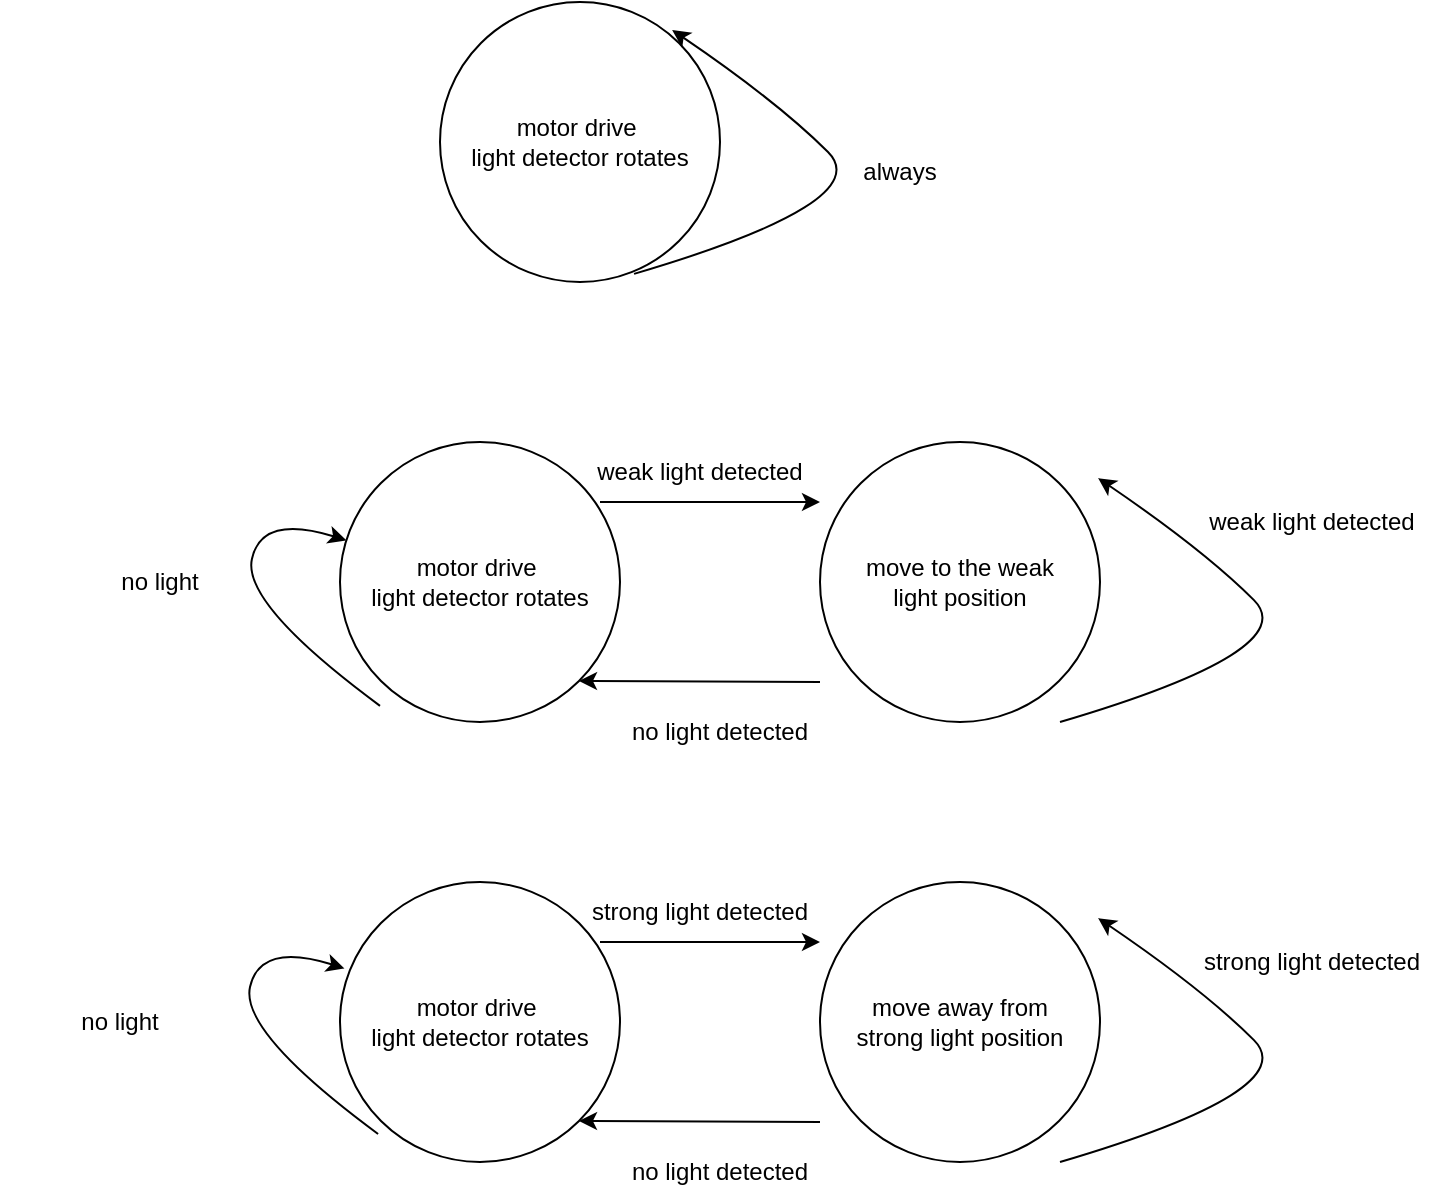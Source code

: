 <mxfile version="20.3.6" type="github">
  <diagram id="prtHgNgQTEPvFCAcTncT" name="Page-1">
    <mxGraphModel dx="1533" dy="534" grid="1" gridSize="10" guides="1" tooltips="1" connect="1" arrows="1" fold="1" page="1" pageScale="1" pageWidth="827" pageHeight="1169" math="0" shadow="0">
      <root>
        <mxCell id="0" />
        <mxCell id="1" parent="0" />
        <mxCell id="m2xjndi-wbcgePuahiK--1" value="" style="ellipse;whiteSpace=wrap;html=1;aspect=fixed;" vertex="1" parent="1">
          <mxGeometry x="200" y="90" width="140" height="140" as="geometry" />
        </mxCell>
        <mxCell id="m2xjndi-wbcgePuahiK--2" value="motor drive&amp;nbsp;&lt;br&gt;light detector rotates" style="text;html=1;strokeColor=none;fillColor=none;align=center;verticalAlign=middle;whiteSpace=wrap;rounded=0;" vertex="1" parent="1">
          <mxGeometry x="210" y="145" width="120" height="30" as="geometry" />
        </mxCell>
        <mxCell id="m2xjndi-wbcgePuahiK--5" value="" style="curved=1;endArrow=classic;html=1;rounded=0;exitX=0.693;exitY=0.971;exitDx=0;exitDy=0;exitPerimeter=0;entryX=0.829;entryY=0.1;entryDx=0;entryDy=0;entryPerimeter=0;" edge="1" parent="1" source="m2xjndi-wbcgePuahiK--1" target="m2xjndi-wbcgePuahiK--1">
          <mxGeometry width="50" height="50" relative="1" as="geometry">
            <mxPoint x="340" y="230" as="sourcePoint" />
            <mxPoint x="340" y="110" as="targetPoint" />
            <Array as="points">
              <mxPoint x="419" y="190" />
              <mxPoint x="369" y="140" />
            </Array>
          </mxGeometry>
        </mxCell>
        <mxCell id="m2xjndi-wbcgePuahiK--6" value="always" style="text;html=1;strokeColor=none;fillColor=none;align=center;verticalAlign=middle;whiteSpace=wrap;rounded=0;" vertex="1" parent="1">
          <mxGeometry x="370" y="160" width="120" height="30" as="geometry" />
        </mxCell>
        <mxCell id="m2xjndi-wbcgePuahiK--7" value="" style="ellipse;whiteSpace=wrap;html=1;aspect=fixed;" vertex="1" parent="1">
          <mxGeometry x="150" y="310" width="140" height="140" as="geometry" />
        </mxCell>
        <mxCell id="m2xjndi-wbcgePuahiK--8" value="motor drive&amp;nbsp;&lt;br&gt;light detector rotates" style="text;html=1;strokeColor=none;fillColor=none;align=center;verticalAlign=middle;whiteSpace=wrap;rounded=0;" vertex="1" parent="1">
          <mxGeometry x="160" y="365" width="120" height="30" as="geometry" />
        </mxCell>
        <mxCell id="m2xjndi-wbcgePuahiK--11" value="" style="endArrow=classic;html=1;rounded=0;" edge="1" parent="1">
          <mxGeometry width="50" height="50" relative="1" as="geometry">
            <mxPoint x="280" y="340" as="sourcePoint" />
            <mxPoint x="390" y="340" as="targetPoint" />
          </mxGeometry>
        </mxCell>
        <mxCell id="m2xjndi-wbcgePuahiK--12" value="" style="ellipse;whiteSpace=wrap;html=1;aspect=fixed;" vertex="1" parent="1">
          <mxGeometry x="390" y="310" width="140" height="140" as="geometry" />
        </mxCell>
        <mxCell id="m2xjndi-wbcgePuahiK--13" value="move to the weak light position" style="text;html=1;strokeColor=none;fillColor=none;align=center;verticalAlign=middle;whiteSpace=wrap;rounded=0;" vertex="1" parent="1">
          <mxGeometry x="400" y="365" width="120" height="30" as="geometry" />
        </mxCell>
        <mxCell id="m2xjndi-wbcgePuahiK--14" value="weak light detected" style="text;html=1;strokeColor=none;fillColor=none;align=center;verticalAlign=middle;whiteSpace=wrap;rounded=0;" vertex="1" parent="1">
          <mxGeometry x="270" y="310" width="120" height="30" as="geometry" />
        </mxCell>
        <mxCell id="m2xjndi-wbcgePuahiK--16" value="no light" style="text;html=1;strokeColor=none;fillColor=none;align=center;verticalAlign=middle;whiteSpace=wrap;rounded=0;" vertex="1" parent="1">
          <mxGeometry y="365" width="120" height="30" as="geometry" />
        </mxCell>
        <mxCell id="m2xjndi-wbcgePuahiK--17" value="" style="curved=1;endArrow=classic;html=1;rounded=0;" edge="1" parent="1" target="m2xjndi-wbcgePuahiK--7">
          <mxGeometry width="50" height="50" relative="1" as="geometry">
            <mxPoint x="170" y="441.94" as="sourcePoint" />
            <mxPoint x="150.0" y="310.0" as="targetPoint" />
            <Array as="points">
              <mxPoint x="100.96" y="390.97" />
              <mxPoint x="110.96" y="345.97" />
            </Array>
          </mxGeometry>
        </mxCell>
        <mxCell id="m2xjndi-wbcgePuahiK--18" value="no light detected" style="text;html=1;strokeColor=none;fillColor=none;align=center;verticalAlign=middle;whiteSpace=wrap;rounded=0;" vertex="1" parent="1">
          <mxGeometry x="280" y="440" width="120" height="30" as="geometry" />
        </mxCell>
        <mxCell id="m2xjndi-wbcgePuahiK--19" value="" style="endArrow=classic;html=1;rounded=0;entryX=1;entryY=1;entryDx=0;entryDy=0;" edge="1" parent="1" target="m2xjndi-wbcgePuahiK--7">
          <mxGeometry width="50" height="50" relative="1" as="geometry">
            <mxPoint x="390" y="430" as="sourcePoint" />
            <mxPoint x="440" y="380" as="targetPoint" />
          </mxGeometry>
        </mxCell>
        <mxCell id="m2xjndi-wbcgePuahiK--20" value="" style="curved=1;endArrow=classic;html=1;rounded=0;exitX=0.693;exitY=0.971;exitDx=0;exitDy=0;exitPerimeter=0;entryX=0.829;entryY=0.1;entryDx=0;entryDy=0;entryPerimeter=0;" edge="1" parent="1">
          <mxGeometry width="50" height="50" relative="1" as="geometry">
            <mxPoint x="510" y="450.0" as="sourcePoint" />
            <mxPoint x="529.04" y="328.06" as="targetPoint" />
            <Array as="points">
              <mxPoint x="631.98" y="414.06" />
              <mxPoint x="581.98" y="364.06" />
            </Array>
          </mxGeometry>
        </mxCell>
        <mxCell id="m2xjndi-wbcgePuahiK--21" value="weak light detected" style="text;html=1;strokeColor=none;fillColor=none;align=center;verticalAlign=middle;whiteSpace=wrap;rounded=0;" vertex="1" parent="1">
          <mxGeometry x="570" y="335" width="132" height="30" as="geometry" />
        </mxCell>
        <mxCell id="m2xjndi-wbcgePuahiK--22" value="" style="ellipse;whiteSpace=wrap;html=1;aspect=fixed;" vertex="1" parent="1">
          <mxGeometry x="150" y="530" width="140" height="140" as="geometry" />
        </mxCell>
        <mxCell id="m2xjndi-wbcgePuahiK--23" value="motor drive&amp;nbsp;&lt;br&gt;light detector rotates" style="text;html=1;strokeColor=none;fillColor=none;align=center;verticalAlign=middle;whiteSpace=wrap;rounded=0;" vertex="1" parent="1">
          <mxGeometry x="160" y="585" width="120" height="30" as="geometry" />
        </mxCell>
        <mxCell id="m2xjndi-wbcgePuahiK--24" value="" style="endArrow=classic;html=1;rounded=0;" edge="1" parent="1">
          <mxGeometry width="50" height="50" relative="1" as="geometry">
            <mxPoint x="280" y="560" as="sourcePoint" />
            <mxPoint x="390" y="560" as="targetPoint" />
          </mxGeometry>
        </mxCell>
        <mxCell id="m2xjndi-wbcgePuahiK--25" value="" style="ellipse;whiteSpace=wrap;html=1;aspect=fixed;" vertex="1" parent="1">
          <mxGeometry x="390" y="530" width="140" height="140" as="geometry" />
        </mxCell>
        <mxCell id="m2xjndi-wbcgePuahiK--26" value="move away from strong light position" style="text;html=1;strokeColor=none;fillColor=none;align=center;verticalAlign=middle;whiteSpace=wrap;rounded=0;" vertex="1" parent="1">
          <mxGeometry x="400" y="585" width="120" height="30" as="geometry" />
        </mxCell>
        <mxCell id="m2xjndi-wbcgePuahiK--27" value="strong light detected" style="text;html=1;strokeColor=none;fillColor=none;align=center;verticalAlign=middle;whiteSpace=wrap;rounded=0;" vertex="1" parent="1">
          <mxGeometry x="270" y="530" width="120" height="30" as="geometry" />
        </mxCell>
        <mxCell id="m2xjndi-wbcgePuahiK--29" value="no light detected" style="text;html=1;strokeColor=none;fillColor=none;align=center;verticalAlign=middle;whiteSpace=wrap;rounded=0;" vertex="1" parent="1">
          <mxGeometry x="280" y="660" width="120" height="30" as="geometry" />
        </mxCell>
        <mxCell id="m2xjndi-wbcgePuahiK--30" value="" style="endArrow=classic;html=1;rounded=0;entryX=1;entryY=1;entryDx=0;entryDy=0;" edge="1" parent="1" target="m2xjndi-wbcgePuahiK--22">
          <mxGeometry width="50" height="50" relative="1" as="geometry">
            <mxPoint x="390" y="650" as="sourcePoint" />
            <mxPoint x="440" y="600" as="targetPoint" />
          </mxGeometry>
        </mxCell>
        <mxCell id="m2xjndi-wbcgePuahiK--31" value="" style="curved=1;endArrow=classic;html=1;rounded=0;exitX=0.693;exitY=0.971;exitDx=0;exitDy=0;exitPerimeter=0;entryX=0.829;entryY=0.1;entryDx=0;entryDy=0;entryPerimeter=0;" edge="1" parent="1">
          <mxGeometry width="50" height="50" relative="1" as="geometry">
            <mxPoint x="510" y="670" as="sourcePoint" />
            <mxPoint x="529.04" y="548.06" as="targetPoint" />
            <Array as="points">
              <mxPoint x="631.98" y="634.06" />
              <mxPoint x="581.98" y="584.06" />
            </Array>
          </mxGeometry>
        </mxCell>
        <mxCell id="m2xjndi-wbcgePuahiK--32" value="strong light detected" style="text;html=1;strokeColor=none;fillColor=none;align=center;verticalAlign=middle;whiteSpace=wrap;rounded=0;" vertex="1" parent="1">
          <mxGeometry x="570" y="555" width="132" height="30" as="geometry" />
        </mxCell>
        <mxCell id="m2xjndi-wbcgePuahiK--35" value="" style="curved=1;endArrow=classic;html=1;rounded=0;" edge="1" parent="1">
          <mxGeometry width="50" height="50" relative="1" as="geometry">
            <mxPoint x="169.04" y="655.97" as="sourcePoint" />
            <mxPoint x="152.216" y="573.186" as="targetPoint" />
            <Array as="points">
              <mxPoint x="100" y="605" />
              <mxPoint x="110" y="560" />
            </Array>
          </mxGeometry>
        </mxCell>
        <mxCell id="m2xjndi-wbcgePuahiK--36" value="no light" style="text;html=1;strokeColor=none;fillColor=none;align=center;verticalAlign=middle;whiteSpace=wrap;rounded=0;" vertex="1" parent="1">
          <mxGeometry x="-20" y="585" width="120" height="30" as="geometry" />
        </mxCell>
      </root>
    </mxGraphModel>
  </diagram>
</mxfile>
